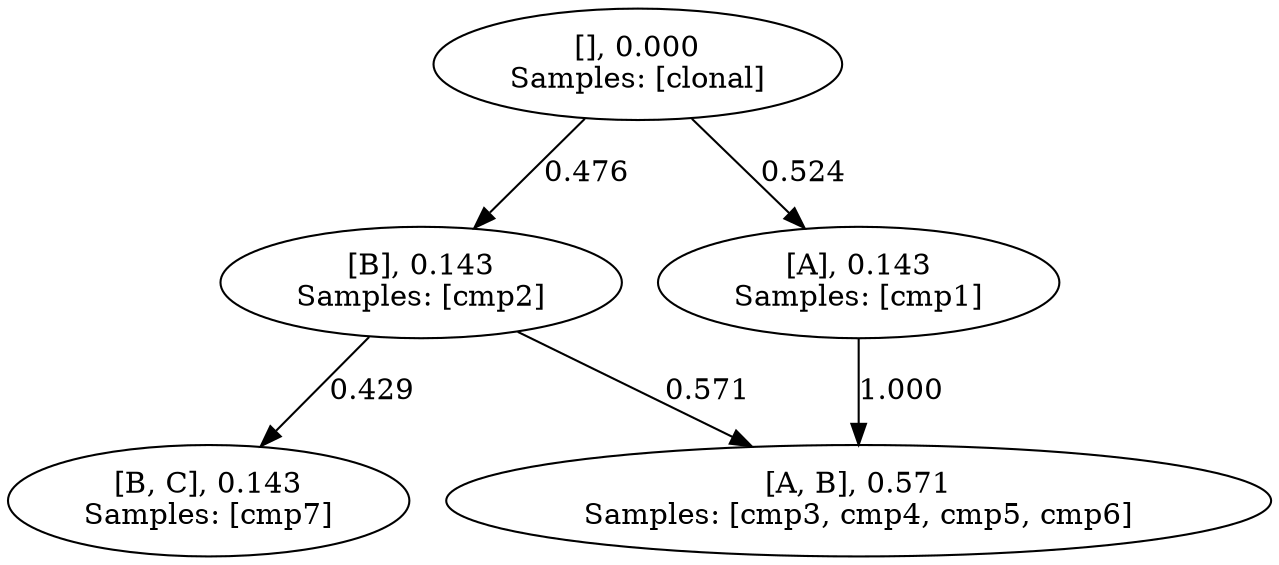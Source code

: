 digraph g{
0 [label="[], 0.000
Samples: [clonal]
"]
1 [label="[B], 0.143
Samples: [cmp2]
"]
2 [label="[A], 0.143
Samples: [cmp1]
"]
3 [label="[B, C], 0.143
Samples: [cmp7]
"]
4 [label="[A, B], 0.571
Samples: [cmp3, cmp4, cmp5, cmp6]
"]
0 -> 1[label="0.476"]
0 -> 2[label="0.524"]
1 -> 3[label="0.429"]
1 -> 4[label="0.571"]
2 -> 4[label="1.000"]
}
